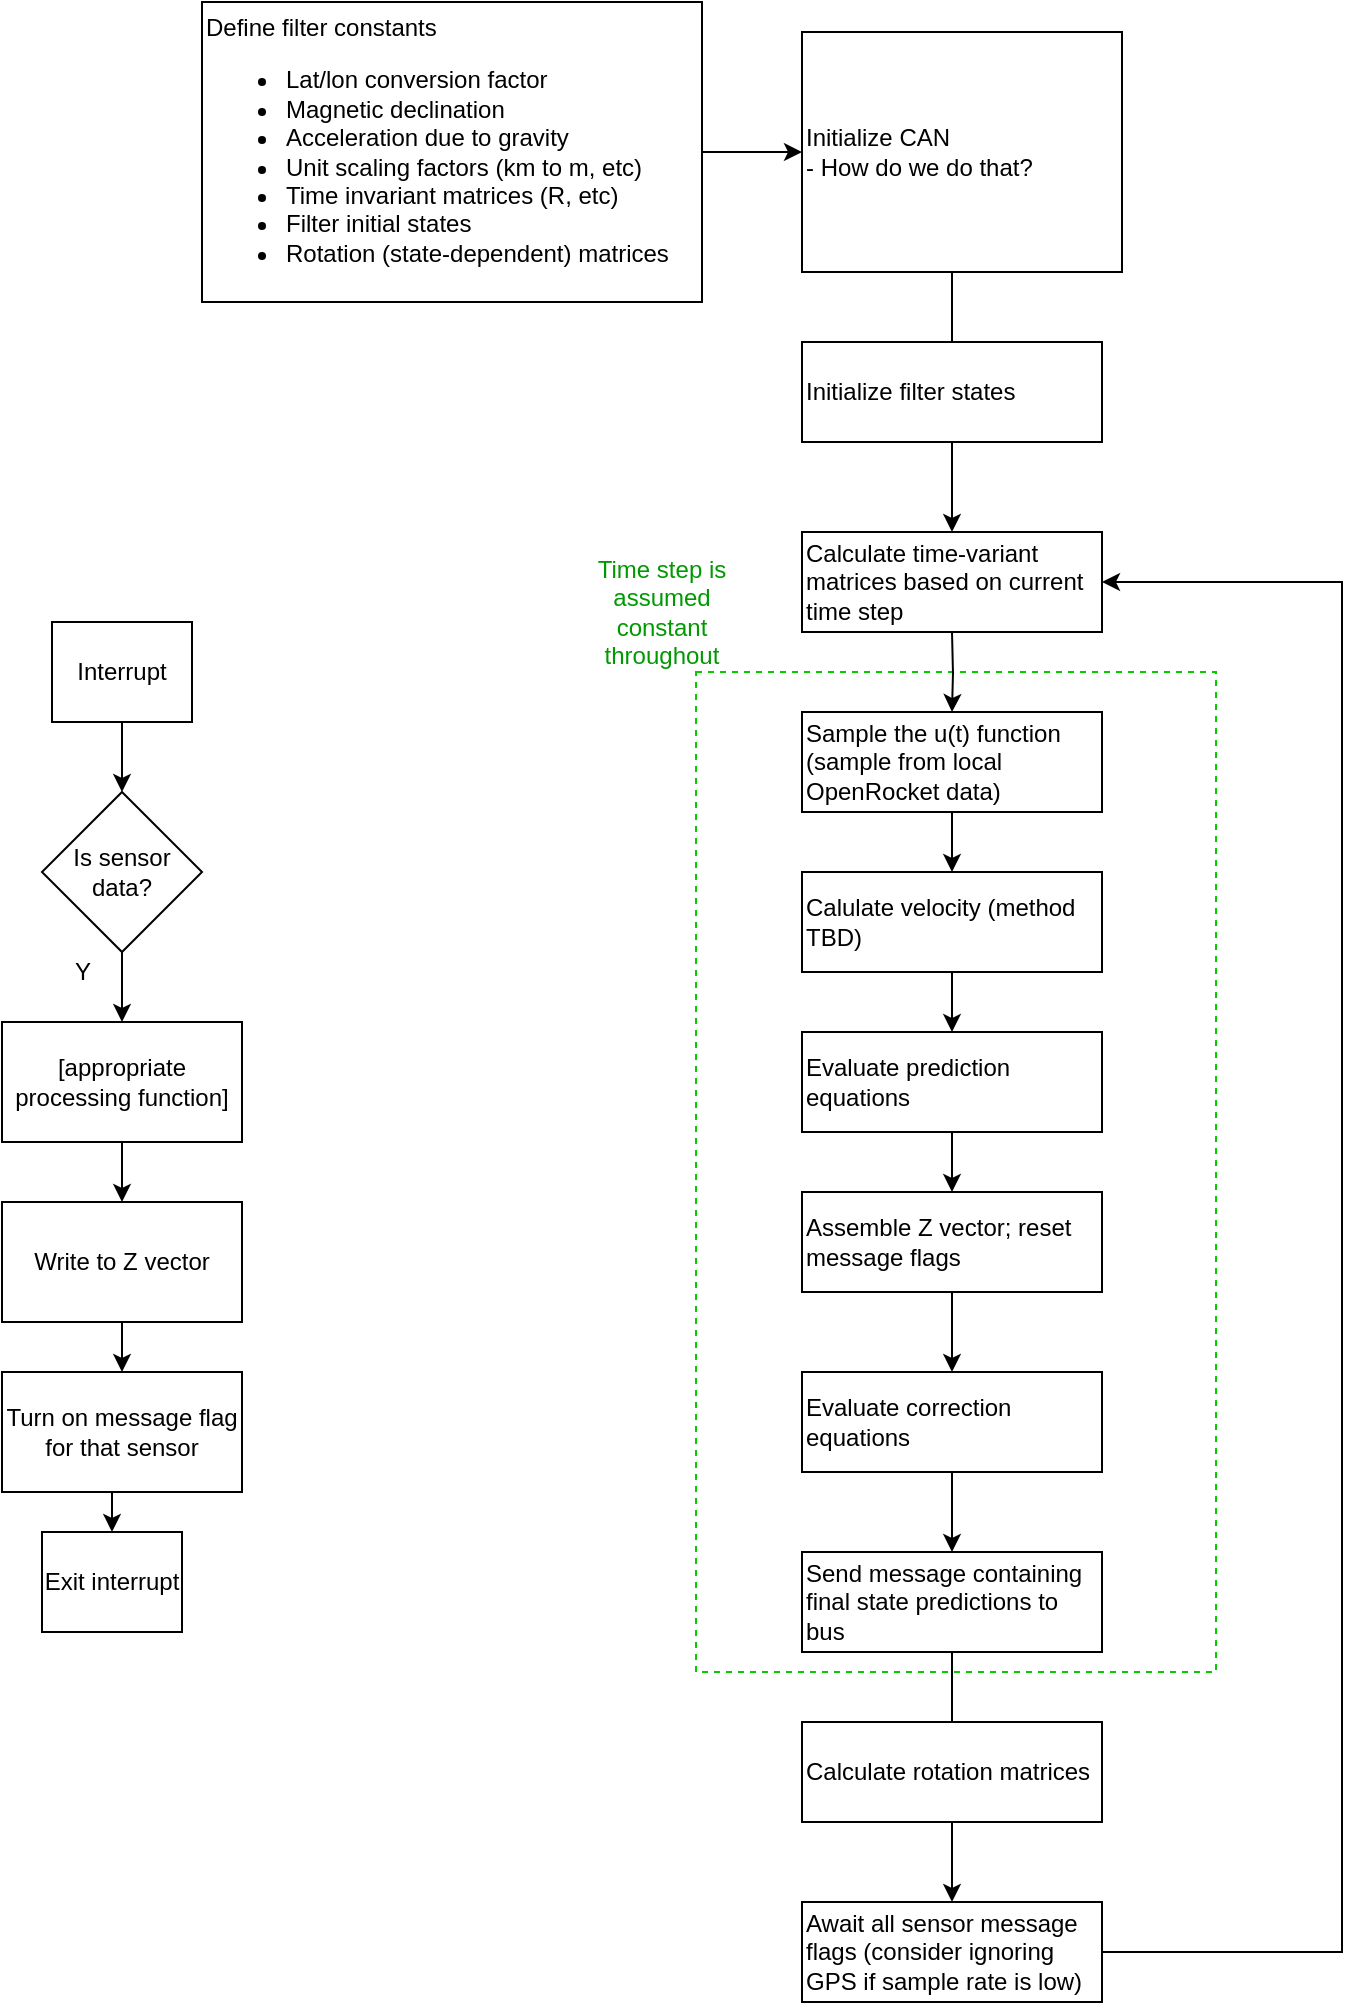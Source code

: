 <mxfile version="20.3.0" type="device" pages="3"><diagram id="LdbvyBiquEvblo3F2gxO" name="Program Execution"><mxGraphModel dx="1289" dy="753" grid="1" gridSize="10" guides="1" tooltips="1" connect="1" arrows="1" fold="1" page="1" pageScale="1" pageWidth="850" pageHeight="1100" math="0" shadow="0"><root><mxCell id="0"/><mxCell id="1" parent="0"/><mxCell id="a-iA8pYd2KNdVBEUJ3Z4-26" value="" style="rounded=0;whiteSpace=wrap;html=1;fontSize=12;fontColor=#000000;fillColor=none;dashed=1;strokeColor=#00CC00;" vertex="1" parent="1"><mxGeometry x="487" y="385" width="260" height="500" as="geometry"/></mxCell><mxCell id="Dzr-nl2nzGR5bqY2_ikL-3" style="edgeStyle=orthogonalEdgeStyle;rounded=0;orthogonalLoop=1;jettySize=auto;html=1;exitX=1;exitY=0.5;exitDx=0;exitDy=0;entryX=0;entryY=0.5;entryDx=0;entryDy=0;fontSize=12;fontColor=#000000;" edge="1" parent="1" source="Dzr-nl2nzGR5bqY2_ikL-1" target="Dzr-nl2nzGR5bqY2_ikL-2"><mxGeometry relative="1" as="geometry"/></mxCell><mxCell id="Dzr-nl2nzGR5bqY2_ikL-1" value="Define filter constants&lt;br&gt;&lt;ul&gt;&lt;li&gt;Lat/lon conversion factor&lt;/li&gt;&lt;li&gt;Magnetic declination&lt;/li&gt;&lt;li&gt;Acceleration due to gravity&lt;/li&gt;&lt;li&gt;Unit scaling factors (km to m, etc)&lt;/li&gt;&lt;li&gt;Time invariant matrices (R, etc)&lt;/li&gt;&lt;li&gt;Filter initial states&lt;/li&gt;&lt;li&gt;Rotation (state-dependent) matrices&lt;/li&gt;&lt;/ul&gt;" style="rounded=0;whiteSpace=wrap;html=1;fontSize=12;fontColor=#000000;align=left;" vertex="1" parent="1"><mxGeometry x="240" y="50" width="250" height="150" as="geometry"/></mxCell><mxCell id="a-iA8pYd2KNdVBEUJ3Z4-1" style="edgeStyle=orthogonalEdgeStyle;rounded=0;orthogonalLoop=1;jettySize=auto;html=1;exitX=0.5;exitY=1;exitDx=0;exitDy=0;entryX=0.5;entryY=0;entryDx=0;entryDy=0;fontSize=12;fontColor=#000000;startArrow=none;" edge="1" parent="1" source="a-iA8pYd2KNdVBEUJ3Z4-10"><mxGeometry relative="1" as="geometry"><mxPoint x="615" y="315" as="targetPoint"/></mxGeometry></mxCell><mxCell id="Dzr-nl2nzGR5bqY2_ikL-2" value="Initialize CAN&lt;br&gt;- How do we do that?" style="rounded=0;whiteSpace=wrap;html=1;fontSize=12;fontColor=#000000;align=left;" vertex="1" parent="1"><mxGeometry x="540" y="65" width="160" height="120" as="geometry"/></mxCell><mxCell id="a-iA8pYd2KNdVBEUJ3Z4-3" style="edgeStyle=orthogonalEdgeStyle;rounded=0;orthogonalLoop=1;jettySize=auto;html=1;exitX=0.5;exitY=1;exitDx=0;exitDy=0;entryX=0.5;entryY=0;entryDx=0;entryDy=0;fontSize=12;fontColor=#000000;" edge="1" parent="1"><mxGeometry relative="1" as="geometry"><mxPoint x="615" y="365" as="sourcePoint"/><mxPoint x="615" y="405" as="targetPoint"/></mxGeometry></mxCell><mxCell id="a-iA8pYd2KNdVBEUJ3Z4-5" style="edgeStyle=orthogonalEdgeStyle;rounded=0;orthogonalLoop=1;jettySize=auto;html=1;exitX=0.5;exitY=1;exitDx=0;exitDy=0;entryX=0.5;entryY=0;entryDx=0;entryDy=0;fontSize=12;fontColor=#000000;" edge="1" parent="1" target="a-iA8pYd2KNdVBEUJ3Z4-4"><mxGeometry relative="1" as="geometry"><mxPoint x="615" y="455" as="sourcePoint"/></mxGeometry></mxCell><mxCell id="a-iA8pYd2KNdVBEUJ3Z4-7" style="edgeStyle=orthogonalEdgeStyle;rounded=0;orthogonalLoop=1;jettySize=auto;html=1;exitX=0.5;exitY=1;exitDx=0;exitDy=0;entryX=0.5;entryY=0;entryDx=0;entryDy=0;fontSize=12;fontColor=#000000;" edge="1" parent="1" source="a-iA8pYd2KNdVBEUJ3Z4-4" target="a-iA8pYd2KNdVBEUJ3Z4-6"><mxGeometry relative="1" as="geometry"/></mxCell><mxCell id="a-iA8pYd2KNdVBEUJ3Z4-4" value="Calulate velocity (method TBD)" style="rounded=0;whiteSpace=wrap;html=1;fontSize=12;fontColor=#000000;align=left;" vertex="1" parent="1"><mxGeometry x="540" y="485" width="150" height="50" as="geometry"/></mxCell><mxCell id="a-iA8pYd2KNdVBEUJ3Z4-9" style="edgeStyle=orthogonalEdgeStyle;rounded=0;orthogonalLoop=1;jettySize=auto;html=1;exitX=0.5;exitY=1;exitDx=0;exitDy=0;entryX=0.5;entryY=0;entryDx=0;entryDy=0;fontSize=12;fontColor=#000000;" edge="1" parent="1" source="a-iA8pYd2KNdVBEUJ3Z4-6" target="a-iA8pYd2KNdVBEUJ3Z4-8"><mxGeometry relative="1" as="geometry"/></mxCell><mxCell id="a-iA8pYd2KNdVBEUJ3Z4-6" value="Evaluate prediction equations" style="rounded=0;whiteSpace=wrap;html=1;fontSize=12;fontColor=#000000;align=left;" vertex="1" parent="1"><mxGeometry x="540" y="565" width="150" height="50" as="geometry"/></mxCell><mxCell id="a-iA8pYd2KNdVBEUJ3Z4-13" style="edgeStyle=orthogonalEdgeStyle;rounded=0;orthogonalLoop=1;jettySize=auto;html=1;exitX=0.5;exitY=1;exitDx=0;exitDy=0;entryX=0.5;entryY=0;entryDx=0;entryDy=0;fontSize=12;fontColor=#000000;" edge="1" parent="1" source="a-iA8pYd2KNdVBEUJ3Z4-8" target="a-iA8pYd2KNdVBEUJ3Z4-12"><mxGeometry relative="1" as="geometry"/></mxCell><mxCell id="a-iA8pYd2KNdVBEUJ3Z4-8" value="Assemble Z vector; reset message flags" style="rounded=0;whiteSpace=wrap;html=1;fontSize=12;fontColor=#000000;align=left;" vertex="1" parent="1"><mxGeometry x="540" y="645" width="150" height="50" as="geometry"/></mxCell><mxCell id="a-iA8pYd2KNdVBEUJ3Z4-10" value="Initialize filter states" style="rounded=0;whiteSpace=wrap;html=1;fontSize=12;fontColor=#000000;align=left;" vertex="1" parent="1"><mxGeometry x="540" y="220" width="150" height="50" as="geometry"/></mxCell><mxCell id="a-iA8pYd2KNdVBEUJ3Z4-11" value="" style="edgeStyle=orthogonalEdgeStyle;rounded=0;orthogonalLoop=1;jettySize=auto;html=1;exitX=0.5;exitY=1;exitDx=0;exitDy=0;entryX=0.5;entryY=0;entryDx=0;entryDy=0;fontSize=12;fontColor=#000000;endArrow=none;" edge="1" parent="1" source="Dzr-nl2nzGR5bqY2_ikL-2" target="a-iA8pYd2KNdVBEUJ3Z4-10"><mxGeometry relative="1" as="geometry"><mxPoint x="620.0" y="185" as="sourcePoint"/><mxPoint x="620.0" y="285" as="targetPoint"/></mxGeometry></mxCell><mxCell id="a-iA8pYd2KNdVBEUJ3Z4-15" style="edgeStyle=orthogonalEdgeStyle;rounded=0;orthogonalLoop=1;jettySize=auto;html=1;exitX=0.5;exitY=1;exitDx=0;exitDy=0;entryX=0.5;entryY=0;entryDx=0;entryDy=0;fontSize=12;fontColor=#000000;" edge="1" parent="1" source="a-iA8pYd2KNdVBEUJ3Z4-12" target="a-iA8pYd2KNdVBEUJ3Z4-14"><mxGeometry relative="1" as="geometry"/></mxCell><mxCell id="a-iA8pYd2KNdVBEUJ3Z4-12" value="Evaluate correction equations" style="rounded=0;whiteSpace=wrap;html=1;fontSize=12;fontColor=#000000;align=left;" vertex="1" parent="1"><mxGeometry x="540" y="735" width="150" height="50" as="geometry"/></mxCell><mxCell id="a-iA8pYd2KNdVBEUJ3Z4-22" style="edgeStyle=orthogonalEdgeStyle;rounded=0;orthogonalLoop=1;jettySize=auto;html=1;exitX=0.5;exitY=1;exitDx=0;exitDy=0;entryX=0.5;entryY=0;entryDx=0;entryDy=0;fontSize=12;fontColor=#000000;startArrow=none;" edge="1" parent="1" source="PQOWYzPD1kjhHawC7hEH-7" target="a-iA8pYd2KNdVBEUJ3Z4-21"><mxGeometry relative="1" as="geometry"/></mxCell><mxCell id="a-iA8pYd2KNdVBEUJ3Z4-14" value="Send message containing final state predictions to bus" style="rounded=0;whiteSpace=wrap;html=1;fontSize=12;fontColor=#000000;align=left;" vertex="1" parent="1"><mxGeometry x="540" y="825" width="150" height="50" as="geometry"/></mxCell><mxCell id="a-iA8pYd2KNdVBEUJ3Z4-23" style="edgeStyle=orthogonalEdgeStyle;rounded=0;orthogonalLoop=1;jettySize=auto;html=1;exitX=1;exitY=0.5;exitDx=0;exitDy=0;entryX=1;entryY=0.5;entryDx=0;entryDy=0;fontSize=12;fontColor=#000000;" edge="1" parent="1" source="a-iA8pYd2KNdVBEUJ3Z4-21"><mxGeometry relative="1" as="geometry"><mxPoint x="690" y="340" as="targetPoint"/><Array as="points"><mxPoint x="810" y="1025"/><mxPoint x="810" y="340"/></Array></mxGeometry></mxCell><mxCell id="a-iA8pYd2KNdVBEUJ3Z4-21" value="Await all sensor message flags (consider ignoring GPS if sample rate is low)" style="rounded=0;whiteSpace=wrap;html=1;fontSize=12;fontColor=#000000;align=left;" vertex="1" parent="1"><mxGeometry x="540" y="1000" width="150" height="50" as="geometry"/></mxCell><mxCell id="a-iA8pYd2KNdVBEUJ3Z4-24" value="Sample the u(t) function (sample from local OpenRocket data)" style="rounded=0;whiteSpace=wrap;html=1;fontSize=12;fontColor=#000000;align=left;" vertex="1" parent="1"><mxGeometry x="540" y="405" width="150" height="50" as="geometry"/></mxCell><mxCell id="a-iA8pYd2KNdVBEUJ3Z4-25" value="Calculate time-variant matrices based on current time step" style="rounded=0;whiteSpace=wrap;html=1;fontSize=12;fontColor=#000000;align=left;" vertex="1" parent="1"><mxGeometry x="540" y="315" width="150" height="50" as="geometry"/></mxCell><mxCell id="a-iA8pYd2KNdVBEUJ3Z4-27" value="Time step is assumed constant throughout" style="text;html=1;strokeColor=none;fillColor=none;align=center;verticalAlign=middle;whiteSpace=wrap;rounded=0;dashed=1;fontSize=12;fontColor=#009900;" vertex="1" parent="1"><mxGeometry x="430" y="320" width="80" height="70" as="geometry"/></mxCell><mxCell id="PQOWYzPD1kjhHawC7hEH-4" style="edgeStyle=orthogonalEdgeStyle;rounded=0;orthogonalLoop=1;jettySize=auto;html=1;exitX=0.5;exitY=1;exitDx=0;exitDy=0;entryX=0.5;entryY=0;entryDx=0;entryDy=0;fontSize=12;fontColor=#000000;" edge="1" parent="1" source="PQOWYzPD1kjhHawC7hEH-1" target="PQOWYzPD1kjhHawC7hEH-3"><mxGeometry relative="1" as="geometry"/></mxCell><mxCell id="PQOWYzPD1kjhHawC7hEH-1" value="Interrupt" style="rounded=0;whiteSpace=wrap;html=1;fontSize=12;fontColor=#000000;align=center;" vertex="1" parent="1"><mxGeometry x="165" y="360" width="70" height="50" as="geometry"/></mxCell><mxCell id="PQOWYzPD1kjhHawC7hEH-6" style="edgeStyle=orthogonalEdgeStyle;rounded=0;orthogonalLoop=1;jettySize=auto;html=1;exitX=0.5;exitY=1;exitDx=0;exitDy=0;entryX=0.5;entryY=0;entryDx=0;entryDy=0;fontSize=12;fontColor=#000000;" edge="1" parent="1" source="PQOWYzPD1kjhHawC7hEH-3" target="PQOWYzPD1kjhHawC7hEH-5"><mxGeometry relative="1" as="geometry"><Array as="points"><mxPoint x="200" y="540"/><mxPoint x="200" y="540"/></Array></mxGeometry></mxCell><mxCell id="PQOWYzPD1kjhHawC7hEH-15" value="Y" style="edgeLabel;html=1;align=center;verticalAlign=middle;resizable=0;points=[];fontSize=12;fontColor=#000000;" vertex="1" connectable="0" parent="PQOWYzPD1kjhHawC7hEH-6"><mxGeometry x="-0.612" relative="1" as="geometry"><mxPoint x="-20" y="3" as="offset"/></mxGeometry></mxCell><mxCell id="PQOWYzPD1kjhHawC7hEH-3" value="&lt;font color=&quot;#000000&quot;&gt;Is sensor data?&lt;/font&gt;" style="rhombus;whiteSpace=wrap;html=1;strokeColor=#000000;fontSize=12;fontColor=#009900;fillColor=none;" vertex="1" parent="1"><mxGeometry x="160" y="445" width="80" height="80" as="geometry"/></mxCell><mxCell id="PQOWYzPD1kjhHawC7hEH-11" style="edgeStyle=orthogonalEdgeStyle;rounded=0;orthogonalLoop=1;jettySize=auto;html=1;exitX=0.5;exitY=1;exitDx=0;exitDy=0;entryX=0.5;entryY=0;entryDx=0;entryDy=0;fontSize=12;fontColor=#000000;" edge="1" parent="1" source="PQOWYzPD1kjhHawC7hEH-5" target="PQOWYzPD1kjhHawC7hEH-10"><mxGeometry relative="1" as="geometry"/></mxCell><mxCell id="PQOWYzPD1kjhHawC7hEH-5" value="[appropriate processing function]" style="rounded=0;whiteSpace=wrap;html=1;strokeColor=#000000;fontSize=12;fontColor=#000000;fillColor=none;" vertex="1" parent="1"><mxGeometry x="140" y="560" width="120" height="60" as="geometry"/></mxCell><mxCell id="PQOWYzPD1kjhHawC7hEH-7" value="Calculate rotation matrices" style="rounded=0;whiteSpace=wrap;html=1;fontSize=12;fontColor=#000000;align=left;" vertex="1" parent="1"><mxGeometry x="540" y="910" width="150" height="50" as="geometry"/></mxCell><mxCell id="PQOWYzPD1kjhHawC7hEH-8" value="" style="edgeStyle=orthogonalEdgeStyle;rounded=0;orthogonalLoop=1;jettySize=auto;html=1;exitX=0.5;exitY=1;exitDx=0;exitDy=0;entryX=0.5;entryY=0;entryDx=0;entryDy=0;fontSize=12;fontColor=#000000;endArrow=none;" edge="1" parent="1" source="a-iA8pYd2KNdVBEUJ3Z4-14" target="PQOWYzPD1kjhHawC7hEH-7"><mxGeometry relative="1" as="geometry"><mxPoint x="615" y="875" as="sourcePoint"/><mxPoint x="615" y="1000" as="targetPoint"/></mxGeometry></mxCell><mxCell id="PQOWYzPD1kjhHawC7hEH-9" value="Exit interrupt" style="rounded=0;whiteSpace=wrap;html=1;fontSize=12;fontColor=#000000;align=center;" vertex="1" parent="1"><mxGeometry x="160" y="815" width="70" height="50" as="geometry"/></mxCell><mxCell id="PQOWYzPD1kjhHawC7hEH-14" style="edgeStyle=orthogonalEdgeStyle;rounded=0;orthogonalLoop=1;jettySize=auto;html=1;exitX=0.5;exitY=1;exitDx=0;exitDy=0;entryX=0.5;entryY=0;entryDx=0;entryDy=0;fontSize=12;fontColor=#000000;" edge="1" parent="1" source="PQOWYzPD1kjhHawC7hEH-10" target="PQOWYzPD1kjhHawC7hEH-12"><mxGeometry relative="1" as="geometry"/></mxCell><mxCell id="PQOWYzPD1kjhHawC7hEH-10" value="Write to Z vector" style="rounded=0;whiteSpace=wrap;html=1;strokeColor=#000000;fontSize=12;fontColor=#000000;fillColor=none;" vertex="1" parent="1"><mxGeometry x="140" y="650" width="120" height="60" as="geometry"/></mxCell><mxCell id="PQOWYzPD1kjhHawC7hEH-13" style="edgeStyle=orthogonalEdgeStyle;rounded=0;orthogonalLoop=1;jettySize=auto;html=1;exitX=0.5;exitY=1;exitDx=0;exitDy=0;entryX=0.5;entryY=0;entryDx=0;entryDy=0;fontSize=12;fontColor=#000000;" edge="1" parent="1" source="PQOWYzPD1kjhHawC7hEH-12" target="PQOWYzPD1kjhHawC7hEH-9"><mxGeometry relative="1" as="geometry"/></mxCell><mxCell id="PQOWYzPD1kjhHawC7hEH-12" value="Turn on message flag for that sensor" style="rounded=0;whiteSpace=wrap;html=1;strokeColor=#000000;fontSize=12;fontColor=#000000;fillColor=none;" vertex="1" parent="1"><mxGeometry x="140" y="735" width="120" height="60" as="geometry"/></mxCell></root></mxGraphModel></diagram><diagram id="-Z42TNwSE3JfFNALGFi9" name="Kalman Filter"><mxGraphModel dx="953" dy="557" grid="1" gridSize="10" guides="1" tooltips="1" connect="1" arrows="1" fold="1" page="1" pageScale="1" pageWidth="850" pageHeight="1100" math="0" shadow="0"><root><mxCell id="0"/><mxCell id="1" parent="0"/><mxCell id="2LEac8lx5rnbnv-p7MsK-5" style="edgeStyle=orthogonalEdgeStyle;rounded=0;orthogonalLoop=1;jettySize=auto;html=1;exitX=1;exitY=0.25;exitDx=0;exitDy=0;entryX=0;entryY=0.5;entryDx=0;entryDy=0;fontSize=12;fontColor=#000000;" edge="1" parent="1" source="2LEac8lx5rnbnv-p7MsK-3" target="2LEac8lx5rnbnv-p7MsK-4"><mxGeometry relative="1" as="geometry"><Array as="points"><mxPoint x="330" y="256"/><mxPoint x="420" y="256"/></Array></mxGeometry></mxCell><mxCell id="2LEac8lx5rnbnv-p7MsK-6" style="edgeStyle=orthogonalEdgeStyle;rounded=0;orthogonalLoop=1;jettySize=auto;html=1;exitX=1.002;exitY=0.591;exitDx=0;exitDy=0;entryX=0;entryY=0.75;entryDx=0;entryDy=0;fontSize=12;fontColor=#000000;exitPerimeter=0;" edge="1" parent="1" source="2LEac8lx5rnbnv-p7MsK-3" target="2LEac8lx5rnbnv-p7MsK-4"><mxGeometry relative="1" as="geometry"><Array as="points"/></mxGeometry></mxCell><mxCell id="2LEac8lx5rnbnv-p7MsK-18" style="edgeStyle=orthogonalEdgeStyle;rounded=0;orthogonalLoop=1;jettySize=auto;html=1;exitX=0.25;exitY=0;exitDx=0;exitDy=0;fontSize=12;fontColor=#000000;entryX=0.25;entryY=0;entryDx=0;entryDy=0;" edge="1" parent="1" target="2LEac8lx5rnbnv-p7MsK-3"><mxGeometry relative="1" as="geometry"><mxPoint x="110" y="140" as="sourcePoint"/><Array as="points"><mxPoint x="240" y="140"/></Array></mxGeometry></mxCell><mxCell id="2LEac8lx5rnbnv-p7MsK-23" value="G(t)" style="edgeLabel;html=1;align=center;verticalAlign=middle;resizable=0;points=[];fontSize=12;fontColor=#000000;" vertex="1" connectable="0" parent="2LEac8lx5rnbnv-p7MsK-18"><mxGeometry x="-0.953" y="1" relative="1" as="geometry"><mxPoint as="offset"/></mxGeometry></mxCell><mxCell id="2LEac8lx5rnbnv-p7MsK-3" value="Prediction" style="rounded=0;whiteSpace=wrap;html=1;fontSize=12;fontColor=#000000;" vertex="1" parent="1"><mxGeometry x="210" y="220" width="120" height="100" as="geometry"/></mxCell><mxCell id="2LEac8lx5rnbnv-p7MsK-7" style="edgeStyle=orthogonalEdgeStyle;rounded=0;orthogonalLoop=1;jettySize=auto;html=1;exitX=1;exitY=0.75;exitDx=0;exitDy=0;entryX=0;entryY=0.75;entryDx=0;entryDy=0;fontSize=12;fontColor=#000000;" edge="1" parent="1" source="2LEac8lx5rnbnv-p7MsK-4" target="2LEac8lx5rnbnv-p7MsK-3"><mxGeometry relative="1" as="geometry"><Array as="points"><mxPoint x="680" y="279"/><mxPoint x="680" y="440"/><mxPoint x="160" y="440"/><mxPoint x="160" y="295"/></Array></mxGeometry></mxCell><mxCell id="2LEac8lx5rnbnv-p7MsK-8" style="edgeStyle=orthogonalEdgeStyle;rounded=0;orthogonalLoop=1;jettySize=auto;html=1;exitX=1;exitY=0.5;exitDx=0;exitDy=0;fontSize=12;fontColor=#000000;entryX=0;entryY=0.5;entryDx=0;entryDy=0;" edge="1" parent="1" source="2LEac8lx5rnbnv-p7MsK-4" target="2LEac8lx5rnbnv-p7MsK-3"><mxGeometry relative="1" as="geometry"><mxPoint x="670" y="550" as="targetPoint"/><Array as="points"><mxPoint x="700" y="255"/><mxPoint x="700" y="460"/><mxPoint x="140" y="460"/><mxPoint x="140" y="270"/></Array></mxGeometry></mxCell><mxCell id="2LEac8lx5rnbnv-p7MsK-13" value="X&lt;sub&gt;A&lt;/sub&gt;" style="edgeLabel;html=1;align=center;verticalAlign=middle;resizable=0;points=[];fontSize=12;fontColor=#000000;" vertex="1" connectable="0" parent="2LEac8lx5rnbnv-p7MsK-8"><mxGeometry x="-0.92" y="1" relative="1" as="geometry"><mxPoint x="-24" y="1" as="offset"/></mxGeometry></mxCell><mxCell id="2LEac8lx5rnbnv-p7MsK-10" style="edgeStyle=orthogonalEdgeStyle;rounded=0;orthogonalLoop=1;jettySize=auto;html=1;exitX=0;exitY=0.25;exitDx=0;exitDy=0;fontSize=12;fontColor=#000000;entryX=0;entryY=0.25;entryDx=0;entryDy=0;" edge="1" parent="1" target="2LEac8lx5rnbnv-p7MsK-4"><mxGeometry relative="1" as="geometry"><mxPoint x="440" y="231.667" as="sourcePoint"/></mxGeometry></mxCell><mxCell id="2LEac8lx5rnbnv-p7MsK-11" value="&lt;a href=&quot;data:page/id,yaezt6c5ZrOSuonWxk__&quot;&gt;Z(t)&lt;/a&gt;" style="edgeLabel;html=1;align=center;verticalAlign=middle;resizable=0;points=[];fontSize=12;fontColor=#000000;" vertex="1" connectable="0" parent="2LEac8lx5rnbnv-p7MsK-10"><mxGeometry x="-0.603" y="-1" relative="1" as="geometry"><mxPoint x="-14" y="-3" as="offset"/></mxGeometry></mxCell><mxCell id="2LEac8lx5rnbnv-p7MsK-4" value="Correction" style="rounded=0;whiteSpace=wrap;html=1;fontSize=12;fontColor=#000000;" vertex="1" parent="1"><mxGeometry x="510" y="208" width="120" height="95" as="geometry"/></mxCell><mxCell id="2LEac8lx5rnbnv-p7MsK-14" value="P&lt;sub&gt;A&lt;/sub&gt;" style="edgeLabel;html=1;align=center;verticalAlign=middle;resizable=0;points=[];fontSize=12;fontColor=#000000;" vertex="1" connectable="0" parent="1"><mxGeometry x="659.81" y="280.005" as="geometry"><mxPoint x="-1" y="3" as="offset"/></mxGeometry></mxCell><mxCell id="2LEac8lx5rnbnv-p7MsK-16" value="X&lt;sub&gt;B&lt;/sub&gt;" style="edgeLabel;html=1;align=center;verticalAlign=middle;resizable=0;points=[];fontSize=12;fontColor=#000000;" vertex="1" connectable="0" parent="1"><mxGeometry x="341.0" y="257.505" as="geometry"><mxPoint x="4" y="-3" as="offset"/></mxGeometry></mxCell><mxCell id="2LEac8lx5rnbnv-p7MsK-17" value="P&lt;sub&gt;B&lt;/sub&gt;" style="edgeLabel;html=1;align=center;verticalAlign=middle;resizable=0;points=[];fontSize=12;fontColor=#000000;" vertex="1" connectable="0" parent="1"><mxGeometry x="350.0" y="280.005" as="geometry"><mxPoint x="4" y="-3" as="offset"/></mxGeometry></mxCell><mxCell id="2LEac8lx5rnbnv-p7MsK-19" style="edgeStyle=orthogonalEdgeStyle;rounded=0;orthogonalLoop=1;jettySize=auto;html=1;fontSize=12;fontColor=#000000;entryX=0.5;entryY=0;entryDx=0;entryDy=0;" edge="1" parent="1" target="2LEac8lx5rnbnv-p7MsK-3"><mxGeometry relative="1" as="geometry"><mxPoint x="260.0" y="200" as="targetPoint"/><mxPoint x="110" y="120" as="sourcePoint"/><Array as="points"><mxPoint x="270" y="120"/></Array></mxGeometry></mxCell><mxCell id="2LEac8lx5rnbnv-p7MsK-22" value="F(t)" style="edgeLabel;html=1;align=center;verticalAlign=middle;resizable=0;points=[];fontSize=12;fontColor=#000000;" vertex="1" connectable="0" parent="2LEac8lx5rnbnv-p7MsK-19"><mxGeometry x="-0.966" relative="1" as="geometry"><mxPoint as="offset"/></mxGeometry></mxCell><mxCell id="2LEac8lx5rnbnv-p7MsK-20" style="edgeStyle=orthogonalEdgeStyle;rounded=0;orthogonalLoop=1;jettySize=auto;html=1;fontSize=12;fontColor=#000000;entryX=0.75;entryY=0;entryDx=0;entryDy=0;" edge="1" parent="1" target="2LEac8lx5rnbnv-p7MsK-3"><mxGeometry relative="1" as="geometry"><mxPoint x="270" y="200" as="targetPoint"/><mxPoint x="110" y="100" as="sourcePoint"/><Array as="points"><mxPoint x="300" y="100"/></Array></mxGeometry></mxCell><mxCell id="2LEac8lx5rnbnv-p7MsK-21" value="Q(t)" style="edgeLabel;html=1;align=center;verticalAlign=middle;resizable=0;points=[];fontSize=12;fontColor=#000000;" vertex="1" connectable="0" parent="2LEac8lx5rnbnv-p7MsK-20"><mxGeometry x="-0.965" relative="1" as="geometry"><mxPoint as="offset"/></mxGeometry></mxCell><mxCell id="2LEac8lx5rnbnv-p7MsK-24" style="edgeStyle=orthogonalEdgeStyle;rounded=0;orthogonalLoop=1;jettySize=auto;html=1;exitX=0.25;exitY=0;exitDx=0;exitDy=0;fontSize=12;fontColor=#000000;entryX=0.25;entryY=0;entryDx=0;entryDy=0;" edge="1" parent="1"><mxGeometry relative="1" as="geometry"><mxPoint x="550" y="208" as="targetPoint"/><mxPoint x="420" y="128" as="sourcePoint"/><Array as="points"><mxPoint x="550" y="128"/></Array></mxGeometry></mxCell><mxCell id="2LEac8lx5rnbnv-p7MsK-25" value="R(t)" style="edgeLabel;html=1;align=center;verticalAlign=middle;resizable=0;points=[];fontSize=12;fontColor=#000000;" vertex="1" connectable="0" parent="2LEac8lx5rnbnv-p7MsK-24"><mxGeometry x="-0.953" y="1" relative="1" as="geometry"><mxPoint as="offset"/></mxGeometry></mxCell><mxCell id="2LEac8lx5rnbnv-p7MsK-26" style="edgeStyle=orthogonalEdgeStyle;rounded=0;orthogonalLoop=1;jettySize=auto;html=1;fontSize=12;fontColor=#000000;entryX=0.25;entryY=0;entryDx=0;entryDy=0;" edge="1" parent="1"><mxGeometry relative="1" as="geometry"><mxPoint x="590" y="208" as="targetPoint"/><mxPoint x="420" y="100" as="sourcePoint"/><Array as="points"><mxPoint x="460" y="100"/><mxPoint x="590" y="100"/></Array></mxGeometry></mxCell><mxCell id="2LEac8lx5rnbnv-p7MsK-27" value="H(t)" style="edgeLabel;html=1;align=center;verticalAlign=middle;resizable=0;points=[];fontSize=12;fontColor=#000000;" vertex="1" connectable="0" parent="2LEac8lx5rnbnv-p7MsK-26"><mxGeometry x="-0.953" y="1" relative="1" as="geometry"><mxPoint as="offset"/></mxGeometry></mxCell><mxCell id="nKolXUtlzdXq_ZLvRLkQ-1" style="edgeStyle=orthogonalEdgeStyle;rounded=0;orthogonalLoop=1;jettySize=auto;html=1;fontSize=12;fontColor=#000000;" edge="1" parent="1"><mxGeometry relative="1" as="geometry"><mxPoint x="210" y="240" as="targetPoint"/><mxPoint x="140" y="240" as="sourcePoint"/><Array as="points"><mxPoint x="160" y="240"/></Array></mxGeometry></mxCell><mxCell id="nKolXUtlzdXq_ZLvRLkQ-2" value="u(t)" style="edgeLabel;html=1;align=center;verticalAlign=middle;resizable=0;points=[];fontSize=12;fontColor=#000000;" vertex="1" connectable="0" parent="nKolXUtlzdXq_ZLvRLkQ-1"><mxGeometry x="-0.953" y="1" relative="1" as="geometry"><mxPoint as="offset"/></mxGeometry></mxCell></root></mxGraphModel></diagram><diagram id="yaezt6c5ZrOSuonWxk__" name="Z"><mxGraphModel dx="1686" dy="985" grid="1" gridSize="10" guides="1" tooltips="1" connect="1" arrows="1" fold="1" page="1" pageScale="1" pageWidth="850" pageHeight="1100" math="0" shadow="0"><root><mxCell id="0"/><mxCell id="1" parent="0"/><mxCell id="iS1CDiDg2QMCsRwhXDEQ-8" style="edgeStyle=orthogonalEdgeStyle;rounded=0;orthogonalLoop=1;jettySize=auto;html=1;entryX=0;entryY=0.5;entryDx=0;entryDy=0;" edge="1" parent="1" source="iS1CDiDg2QMCsRwhXDEQ-1" target="iS1CDiDg2QMCsRwhXDEQ-7"><mxGeometry relative="1" as="geometry"><Array as="points"><mxPoint x="350" y="159"/><mxPoint x="350" y="159"/></Array></mxGeometry></mxCell><mxCell id="iS1CDiDg2QMCsRwhXDEQ-18" style="edgeStyle=orthogonalEdgeStyle;rounded=0;orthogonalLoop=1;jettySize=auto;html=1;exitX=1;exitY=0.75;exitDx=0;exitDy=0;entryX=0;entryY=0.5;entryDx=0;entryDy=0;" edge="1" parent="1" source="iS1CDiDg2QMCsRwhXDEQ-1" target="iS1CDiDg2QMCsRwhXDEQ-17"><mxGeometry relative="1" as="geometry"><Array as="points"><mxPoint x="420" y="193"/><mxPoint x="420" y="229"/></Array></mxGeometry></mxCell><mxCell id="iS1CDiDg2QMCsRwhXDEQ-21" style="edgeStyle=orthogonalEdgeStyle;rounded=0;orthogonalLoop=1;jettySize=auto;html=1;exitX=1;exitY=0.5;exitDx=0;exitDy=0;entryX=0;entryY=0.25;entryDx=0;entryDy=0;" edge="1" parent="1" source="iS1CDiDg2QMCsRwhXDEQ-1" target="iS1CDiDg2QMCsRwhXDEQ-17"><mxGeometry relative="1" as="geometry"><Array as="points"><mxPoint x="470" y="159"/><mxPoint x="470" y="214"/></Array></mxGeometry></mxCell><mxCell id="iS1CDiDg2QMCsRwhXDEQ-53" style="edgeStyle=orthogonalEdgeStyle;rounded=0;orthogonalLoop=1;jettySize=auto;html=1;exitX=1;exitY=0.75;exitDx=0;exitDy=0;entryX=0;entryY=0.75;entryDx=0;entryDy=0;fontSize=10;fontColor=#000000;" edge="1" parent="1" target="iS1CDiDg2QMCsRwhXDEQ-49"><mxGeometry relative="1" as="geometry"><mxPoint x="300" y="191.65" as="sourcePoint"/><Array as="points"><mxPoint x="420" y="192.12"/><mxPoint x="420" y="383.12"/></Array></mxGeometry></mxCell><mxCell id="iS1CDiDg2QMCsRwhXDEQ-55" value="Longitude" style="edgeLabel;html=1;align=center;verticalAlign=middle;resizable=0;points=[];fontSize=12;fontColor=#000000;" vertex="1" connectable="0" parent="iS1CDiDg2QMCsRwhXDEQ-53"><mxGeometry x="-0.866" relative="1" as="geometry"><mxPoint x="12" as="offset"/></mxGeometry></mxCell><mxCell id="iS1CDiDg2QMCsRwhXDEQ-1" value="GPS" style="rounded=0;whiteSpace=wrap;html=1;fillColor=#fff2cc;strokeColor=#d6b656;" vertex="1" parent="1"><mxGeometry x="210" y="143.12" width="90" height="65.88" as="geometry"/></mxCell><mxCell id="iS1CDiDg2QMCsRwhXDEQ-25" style="edgeStyle=orthogonalEdgeStyle;rounded=0;orthogonalLoop=1;jettySize=auto;html=1;exitX=1;exitY=0.5;exitDx=0;exitDy=0;entryX=0;entryY=0.5;entryDx=0;entryDy=0;fontSize=12;fontColor=#000000;" edge="1" parent="1" source="iS1CDiDg2QMCsRwhXDEQ-2" target="iS1CDiDg2QMCsRwhXDEQ-22"><mxGeometry relative="1" as="geometry"/></mxCell><mxCell id="iS1CDiDg2QMCsRwhXDEQ-26" value="Accel in body X/Y/Z" style="edgeLabel;html=1;align=center;verticalAlign=middle;resizable=0;points=[];fontSize=12;fontColor=#000000;" vertex="1" connectable="0" parent="iS1CDiDg2QMCsRwhXDEQ-25"><mxGeometry x="-0.112" relative="1" as="geometry"><mxPoint as="offset"/></mxGeometry></mxCell><mxCell id="iS1CDiDg2QMCsRwhXDEQ-2" value="Accelerometer" style="rounded=0;whiteSpace=wrap;html=1;fillColor=#fff2cc;strokeColor=#d6b656;" vertex="1" parent="1"><mxGeometry x="210" y="608.999" width="90" height="31.765" as="geometry"/></mxCell><mxCell id="iS1CDiDg2QMCsRwhXDEQ-3" value="Magnetometer" style="rounded=0;whiteSpace=wrap;html=1;fillColor=#fff2cc;strokeColor=#d6b656;" vertex="1" parent="1"><mxGeometry x="210" y="435.618" width="90" height="31.765" as="geometry"/></mxCell><mxCell id="iS1CDiDg2QMCsRwhXDEQ-61" style="edgeStyle=orthogonalEdgeStyle;rounded=0;orthogonalLoop=1;jettySize=auto;html=1;exitX=1;exitY=0.5;exitDx=0;exitDy=0;entryX=0;entryY=0.5;entryDx=0;entryDy=0;fontSize=12;fontColor=#000000;" edge="1" parent="1" source="iS1CDiDg2QMCsRwhXDEQ-4" target="iS1CDiDg2QMCsRwhXDEQ-60"><mxGeometry relative="1" as="geometry"/></mxCell><mxCell id="iS1CDiDg2QMCsRwhXDEQ-62" value="Angular Velocity &lt;br&gt;in Body X/Y/Z" style="edgeLabel;html=1;align=center;verticalAlign=middle;resizable=0;points=[];fontSize=12;fontColor=#000000;" vertex="1" connectable="0" parent="iS1CDiDg2QMCsRwhXDEQ-61"><mxGeometry x="-0.201" y="-4" relative="1" as="geometry"><mxPoint as="offset"/></mxGeometry></mxCell><mxCell id="iS1CDiDg2QMCsRwhXDEQ-4" value="Gyroscope" style="rounded=0;whiteSpace=wrap;html=1;fillColor=#fff2cc;strokeColor=#d6b656;" vertex="1" parent="1"><mxGeometry x="210" y="783.115" width="90" height="31.765" as="geometry"/></mxCell><mxCell id="iS1CDiDg2QMCsRwhXDEQ-63" style="edgeStyle=orthogonalEdgeStyle;rounded=0;orthogonalLoop=1;jettySize=auto;html=1;exitX=1;exitY=0.5;exitDx=0;exitDy=0;fontSize=12;fontColor=#000000;entryX=-0.002;entryY=0.937;entryDx=0;entryDy=0;entryPerimeter=0;" edge="1" parent="1" source="iS1CDiDg2QMCsRwhXDEQ-5" target="iS1CDiDg2QMCsRwhXDEQ-78"><mxGeometry relative="1" as="geometry"><mxPoint x="1250" y="955" as="targetPoint"/><Array as="points"><mxPoint x="300" y="949"/><mxPoint x="1090" y="949"/><mxPoint x="1090" y="564"/></Array></mxGeometry></mxCell><mxCell id="iS1CDiDg2QMCsRwhXDEQ-70" value="Altitude (m)" style="edgeLabel;html=1;align=center;verticalAlign=middle;resizable=0;points=[];fontSize=12;fontColor=#000000;" vertex="1" connectable="0" parent="iS1CDiDg2QMCsRwhXDEQ-63"><mxGeometry x="-0.886" y="-2" relative="1" as="geometry"><mxPoint x="1056" y="-387" as="offset"/></mxGeometry></mxCell><mxCell id="iS1CDiDg2QMCsRwhXDEQ-5" value="Altimeter" style="rounded=0;whiteSpace=wrap;html=1;fillColor=#fff2cc;strokeColor=#d6b656;" vertex="1" parent="1"><mxGeometry x="210" y="938.996" width="90" height="31.765" as="geometry"/></mxCell><mxCell id="iS1CDiDg2QMCsRwhXDEQ-10" style="edgeStyle=orthogonalEdgeStyle;rounded=0;orthogonalLoop=1;jettySize=auto;html=1;exitX=1;exitY=0.5;exitDx=0;exitDy=0;entryX=0;entryY=0.13;entryDx=0;entryDy=0;entryPerimeter=0;startArrow=none;" edge="1" parent="1" source="iS1CDiDg2QMCsRwhXDEQ-84" target="iS1CDiDg2QMCsRwhXDEQ-78"><mxGeometry relative="1" as="geometry"><mxPoint x="1130" y="159" as="targetPoint"/><Array as="points"><mxPoint x="1080" y="159"/><mxPoint x="1080" y="379"/></Array></mxGeometry></mxCell><mxCell id="iS1CDiDg2QMCsRwhXDEQ-7" value="110.574 km/deg" style="whiteSpace=wrap;html=1;fillColor=#dae8fc;strokeColor=#6c8ebf;" vertex="1" parent="1"><mxGeometry x="510" y="129" width="150" height="60" as="geometry"/></mxCell><mxCell id="iS1CDiDg2QMCsRwhXDEQ-15" style="edgeStyle=orthogonalEdgeStyle;rounded=0;orthogonalLoop=1;jettySize=auto;html=1;exitX=1;exitY=0.5;exitDx=0;exitDy=0;entryX=0;entryY=0.25;entryDx=0;entryDy=0;startArrow=none;" edge="1" parent="1" source="iS1CDiDg2QMCsRwhXDEQ-87" target="iS1CDiDg2QMCsRwhXDEQ-78"><mxGeometry relative="1" as="geometry"><mxPoint x="1130" y="229" as="targetPoint"/><Array as="points"><mxPoint x="1040" y="229"/><mxPoint x="1040" y="407"/></Array></mxGeometry></mxCell><mxCell id="iS1CDiDg2QMCsRwhXDEQ-17" value="111.320km/deg *cos(latitude)" style="whiteSpace=wrap;html=1;fillColor=#dae8fc;strokeColor=#6c8ebf;" vertex="1" parent="1"><mxGeometry x="509.33" y="199" width="150.67" height="60" as="geometry"/></mxCell><mxCell id="iS1CDiDg2QMCsRwhXDEQ-19" style="edgeStyle=orthogonalEdgeStyle;rounded=0;orthogonalLoop=1;jettySize=auto;html=1;entryX=0;entryY=0.5;entryDx=0;entryDy=0;" edge="1" parent="1" source="iS1CDiDg2QMCsRwhXDEQ-1" target="iS1CDiDg2QMCsRwhXDEQ-7"><mxGeometry relative="1" as="geometry"><mxPoint x="300" y="159" as="sourcePoint"/><mxPoint x="510" y="159" as="targetPoint"/><Array as="points"><mxPoint x="460" y="159"/><mxPoint x="460" y="159"/></Array></mxGeometry></mxCell><mxCell id="iS1CDiDg2QMCsRwhXDEQ-29" style="edgeStyle=orthogonalEdgeStyle;rounded=0;orthogonalLoop=1;jettySize=auto;html=1;exitX=1;exitY=0.5;exitDx=0;exitDy=0;fontSize=12;fontColor=#000000;" edge="1" parent="1" source="iS1CDiDg2QMCsRwhXDEQ-22" target="iS1CDiDg2QMCsRwhXDEQ-28"><mxGeometry relative="1" as="geometry"/></mxCell><mxCell id="iS1CDiDg2QMCsRwhXDEQ-30" value="Accel in earth X/Y/Z" style="edgeLabel;html=1;align=center;verticalAlign=middle;resizable=0;points=[];fontSize=12;fontColor=#000000;" vertex="1" connectable="0" parent="iS1CDiDg2QMCsRwhXDEQ-29"><mxGeometry x="-0.203" y="-1" relative="1" as="geometry"><mxPoint x="10" y="-1" as="offset"/></mxGeometry></mxCell><mxCell id="iS1CDiDg2QMCsRwhXDEQ-22" value="Rotation matrix from Body to Earth frame" style="whiteSpace=wrap;html=1;fillColor=#f8cecc;strokeColor=#b85450;" vertex="1" parent="1"><mxGeometry x="470" y="594.88" width="110.67" height="60" as="geometry"/></mxCell><mxCell id="iS1CDiDg2QMCsRwhXDEQ-23" value="*See WGS 84 for a more complex scaling option" style="text;html=1;strokeColor=none;fillColor=none;align=center;verticalAlign=middle;whiteSpace=wrap;rounded=0;fontSize=11;fontColor=#FF0800;" vertex="1" parent="1"><mxGeometry x="520" y="90" width="130" height="30" as="geometry"/></mxCell><mxCell id="iS1CDiDg2QMCsRwhXDEQ-27" value="*With respect to freefall" style="text;html=1;strokeColor=none;fillColor=none;align=center;verticalAlign=middle;whiteSpace=wrap;rounded=0;fontSize=11;fontColor=#FF0800;" vertex="1" parent="1"><mxGeometry x="320" y="579" width="90" height="30" as="geometry"/></mxCell><mxCell id="iS1CDiDg2QMCsRwhXDEQ-31" style="edgeStyle=orthogonalEdgeStyle;rounded=0;orthogonalLoop=1;jettySize=auto;html=1;exitX=1;exitY=0.5;exitDx=0;exitDy=0;fontSize=12;fontColor=#000000;entryX=0.001;entryY=0.564;entryDx=0;entryDy=0;entryPerimeter=0;" edge="1" parent="1" source="iS1CDiDg2QMCsRwhXDEQ-28" target="iS1CDiDg2QMCsRwhXDEQ-78"><mxGeometry relative="1" as="geometry"><mxPoint x="1130" y="625" as="targetPoint"/><mxPoint x="850.0" y="624.38" as="sourcePoint"/><Array as="points"><mxPoint x="1030" y="625"/><mxPoint x="1030" y="479"/></Array></mxGeometry></mxCell><mxCell id="iS1CDiDg2QMCsRwhXDEQ-28" value="9.81 m/s&lt;sup&gt;2&lt;/sup&gt;&amp;nbsp;/ &lt;i&gt;g&lt;/i&gt;" style="whiteSpace=wrap;html=1;fillColor=#dae8fc;strokeColor=#6c8ebf;" vertex="1" parent="1"><mxGeometry x="739" y="594.88" width="110.67" height="60" as="geometry"/></mxCell><mxCell id="iS1CDiDg2QMCsRwhXDEQ-37" style="edgeStyle=orthogonalEdgeStyle;rounded=0;orthogonalLoop=1;jettySize=auto;html=1;exitX=1;exitY=0.5;exitDx=0;exitDy=0;fontSize=12;fontColor=#000000;entryX=0;entryY=0.5;entryDx=0;entryDy=0;" edge="1" parent="1" source="iS1CDiDg2QMCsRwhXDEQ-3" target="iS1CDiDg2QMCsRwhXDEQ-71"><mxGeometry relative="1" as="geometry"><mxPoint x="730" y="469" as="targetPoint"/><mxPoint x="580.67" y="469" as="sourcePoint"/></mxGeometry></mxCell><mxCell id="iS1CDiDg2QMCsRwhXDEQ-38" value="&lt;span style=&quot;color: rgba(0, 0, 0, 0); font-family: monospace; font-size: 0px; text-align: start; background-color: rgb(248, 249, 250);&quot;&gt;%3CmxGraphModel%3E%3Croot%3E%3CmxCell%20id%3D%220%22%2F%3E%3CmxCell%20id%3D%221%22%20parent%3D%220%22%2F%3E%3CmxCell%20id%3D%222%22%20value%3D%22Magentic%20Heading%20in%26amp%3Bnbsp%3B%26lt%3Bbr%26gt%3BBody%20X%2FY%2FZ%22%20style%3D%22edgeLabel%3Bhtml%3D1%3Balign%3Dcenter%3BverticalAlign%3Dmiddle%3Bresizable%3D0%3Bpoints%3D%5B%5D%3BfontSize%3D12%3BfontColor%3D%23000000%3B%22%20vertex%3D%221%22%20connectable%3D%220%22%20parent%3D%221%22%3E%3CmxGeometry%20x%3D%22176%22%20y%3D%22474.88%22%20as%3D%22geometry%22%2F%3E%3C%2FmxCell%3E%3C%2Froot%3E%3C%2FmxGraphModel%&lt;/span&gt;" style="edgeLabel;html=1;align=center;verticalAlign=middle;resizable=0;points=[];fontSize=12;fontColor=#000000;" vertex="1" connectable="0" parent="iS1CDiDg2QMCsRwhXDEQ-37"><mxGeometry x="0.172" y="1" relative="1" as="geometry"><mxPoint as="offset"/></mxGeometry></mxCell><mxCell id="iS1CDiDg2QMCsRwhXDEQ-40" value="Magentic Heading in&amp;nbsp;&lt;br&gt;Earth X/Y/Z" style="edgeLabel;html=1;align=center;verticalAlign=middle;resizable=0;points=[];fontSize=12;fontColor=#000000;" vertex="1" connectable="0" parent="iS1CDiDg2QMCsRwhXDEQ-37"><mxGeometry x="-0.318" y="-3" relative="1" as="geometry"><mxPoint x="-80" as="offset"/></mxGeometry></mxCell><mxCell id="iS1CDiDg2QMCsRwhXDEQ-42" style="edgeStyle=orthogonalEdgeStyle;rounded=0;orthogonalLoop=1;jettySize=auto;html=1;entryX=0;entryY=0.5;entryDx=0;entryDy=0;" edge="1" parent="1" source="iS1CDiDg2QMCsRwhXDEQ-1" target="iS1CDiDg2QMCsRwhXDEQ-7"><mxGeometry relative="1" as="geometry"><mxPoint x="300" y="159" as="sourcePoint"/><mxPoint x="510" y="159" as="targetPoint"/><Array as="points"><mxPoint x="460" y="159"/><mxPoint x="460" y="159"/></Array></mxGeometry></mxCell><mxCell id="iS1CDiDg2QMCsRwhXDEQ-46" style="edgeStyle=orthogonalEdgeStyle;rounded=0;orthogonalLoop=1;jettySize=auto;html=1;exitX=1;exitY=0.25;exitDx=0;exitDy=0;fontSize=12;fontColor=#000000;entryX=0;entryY=0.25;entryDx=0;entryDy=0;" edge="1" parent="1" source="iS1CDiDg2QMCsRwhXDEQ-1" target="iS1CDiDg2QMCsRwhXDEQ-49"><mxGeometry relative="1" as="geometry"><mxPoint x="470" y="328.12" as="targetPoint"/><mxPoint x="300" y="175.18" as="sourcePoint"/><Array as="points"><mxPoint x="300" y="158"/><mxPoint x="470" y="158"/><mxPoint x="470" y="353"/></Array></mxGeometry></mxCell><mxCell id="iS1CDiDg2QMCsRwhXDEQ-54" value="Latitude" style="edgeLabel;html=1;align=center;verticalAlign=middle;resizable=0;points=[];fontSize=12;fontColor=#000000;" vertex="1" connectable="0" parent="iS1CDiDg2QMCsRwhXDEQ-46"><mxGeometry x="-0.88" relative="1" as="geometry"><mxPoint x="28" as="offset"/></mxGeometry></mxCell><mxCell id="iS1CDiDg2QMCsRwhXDEQ-56" style="edgeStyle=orthogonalEdgeStyle;rounded=0;orthogonalLoop=1;jettySize=auto;html=1;exitX=1;exitY=0.5;exitDx=0;exitDy=0;fontSize=10;fontColor=#000000;entryX=0.5;entryY=0;entryDx=0;entryDy=0;" edge="1" parent="1" source="iS1CDiDg2QMCsRwhXDEQ-49" target="iS1CDiDg2QMCsRwhXDEQ-71"><mxGeometry relative="1" as="geometry"><mxPoint x="785" y="409" as="targetPoint"/></mxGeometry></mxCell><mxCell id="iS1CDiDg2QMCsRwhXDEQ-57" value="Magnetic Declination (deg)" style="edgeLabel;html=1;align=center;verticalAlign=middle;resizable=0;points=[];fontSize=12;fontColor=#000000;" vertex="1" connectable="0" parent="iS1CDiDg2QMCsRwhXDEQ-56"><mxGeometry x="-0.589" y="-1" relative="1" as="geometry"><mxPoint x="35" y="-1" as="offset"/></mxGeometry></mxCell><mxCell id="iS1CDiDg2QMCsRwhXDEQ-49" value="&lt;a href=&quot;https://www.ngdc.noaa.gov/geomag/calculators/magcalc.shtml&quot;&gt;NOAA Declination Calculator&lt;/a&gt;" style="whiteSpace=wrap;html=1;fillColor=#f8cecc;strokeColor=#b85450;" vertex="1" parent="1"><mxGeometry x="500" y="338.12" width="110.67" height="60" as="geometry"/></mxCell><mxCell id="iS1CDiDg2QMCsRwhXDEQ-65" style="edgeStyle=orthogonalEdgeStyle;rounded=0;orthogonalLoop=1;jettySize=auto;html=1;exitX=1;exitY=0.5;exitDx=0;exitDy=0;fontSize=12;fontColor=#000000;entryX=0;entryY=0.5;entryDx=0;entryDy=0;" edge="1" parent="1" source="iS1CDiDg2QMCsRwhXDEQ-60" target="iS1CDiDg2QMCsRwhXDEQ-66"><mxGeometry relative="1" as="geometry"><mxPoint x="720" y="799" as="targetPoint"/></mxGeometry></mxCell><mxCell id="iS1CDiDg2QMCsRwhXDEQ-60" value="Rotation matrix from Body to Earth frame" style="whiteSpace=wrap;html=1;fillColor=#f8cecc;strokeColor=#b85450;" vertex="1" parent="1"><mxGeometry x="470" y="769" width="110.67" height="60" as="geometry"/></mxCell><mxCell id="iS1CDiDg2QMCsRwhXDEQ-68" style="edgeStyle=orthogonalEdgeStyle;rounded=0;orthogonalLoop=1;jettySize=auto;html=1;exitX=1;exitY=0.5;exitDx=0;exitDy=0;fontSize=12;fontColor=#000000;entryX=0;entryY=0.75;entryDx=0;entryDy=0;" edge="1" parent="1" target="iS1CDiDg2QMCsRwhXDEQ-78"><mxGeometry relative="1" as="geometry"><mxPoint x="1330.0" y="538.52" as="targetPoint"/><mxPoint x="833.05" y="799" as="sourcePoint"/><Array as="points"><mxPoint x="1060" y="799"/><mxPoint x="1060" y="522"/><mxPoint x="1350" y="522"/></Array></mxGeometry></mxCell><mxCell id="iS1CDiDg2QMCsRwhXDEQ-69" value="Angular Velocity in Earth frame X/Y/Z (deg/s)" style="edgeLabel;html=1;align=center;verticalAlign=middle;resizable=0;points=[];fontSize=12;fontColor=#000000;" vertex="1" connectable="0" parent="iS1CDiDg2QMCsRwhXDEQ-68"><mxGeometry x="-0.091" relative="1" as="geometry"><mxPoint x="290" y="-82" as="offset"/></mxGeometry></mxCell><mxCell id="iS1CDiDg2QMCsRwhXDEQ-66" value="1000 mdps/dps" style="whiteSpace=wrap;html=1;fillColor=#dae8fc;strokeColor=#6c8ebf;" vertex="1" parent="1"><mxGeometry x="739" y="769" width="110.67" height="60" as="geometry"/></mxCell><mxCell id="iS1CDiDg2QMCsRwhXDEQ-71" value="" style="ellipse;whiteSpace=wrap;html=1;aspect=fixed;fontSize=12;fontColor=#000000;" vertex="1" parent="1"><mxGeometry x="740.67" y="424" width="55" height="55" as="geometry"/></mxCell><mxCell id="iS1CDiDg2QMCsRwhXDEQ-72" value="+" style="text;html=1;strokeColor=none;fillColor=none;align=center;verticalAlign=middle;whiteSpace=wrap;rounded=0;fontSize=12;fontColor=#000000;" vertex="1" parent="1"><mxGeometry x="770.33" y="414" width="10" height="10" as="geometry"/></mxCell><mxCell id="iS1CDiDg2QMCsRwhXDEQ-76" value="+" style="text;html=1;strokeColor=none;fillColor=none;align=center;verticalAlign=middle;whiteSpace=wrap;rounded=0;fontSize=12;fontColor=#000000;" vertex="1" parent="1"><mxGeometry x="730" y="429" width="10.67" height="15" as="geometry"/></mxCell><mxCell id="iS1CDiDg2QMCsRwhXDEQ-78" value="&lt;font style=&quot;font-size: 24px;&quot;&gt;&lt;b&gt;z&lt;/b&gt;&lt;/font&gt;" style="shape=process;whiteSpace=wrap;html=1;backgroundOutline=1;fontSize=12;fontColor=#000000;" vertex="1" parent="1"><mxGeometry x="1490" y="349" width="140" height="230" as="geometry"/></mxCell><mxCell id="iS1CDiDg2QMCsRwhXDEQ-58" style="edgeStyle=orthogonalEdgeStyle;rounded=0;orthogonalLoop=1;jettySize=auto;html=1;exitX=1;exitY=0.5;exitDx=0;exitDy=0;fontSize=12;fontColor=#000000;entryX=0;entryY=0.452;entryDx=0;entryDy=0;entryPerimeter=0;" edge="1" parent="1" source="iS1CDiDg2QMCsRwhXDEQ-71" target="iS1CDiDg2QMCsRwhXDEQ-78"><mxGeometry relative="1" as="geometry"><mxPoint x="1350" y="449" as="targetPoint"/><mxPoint x="780.33" y="453.12" as="sourcePoint"/><Array as="points"><mxPoint x="796" y="453"/></Array></mxGeometry></mxCell><mxCell id="iS1CDiDg2QMCsRwhXDEQ-59" value="True Heading in Earth frame X/Y/Z (deg)&amp;nbsp;" style="edgeLabel;html=1;align=center;verticalAlign=middle;resizable=0;points=[];fontSize=12;fontColor=#000000;" vertex="1" connectable="0" parent="iS1CDiDg2QMCsRwhXDEQ-58"><mxGeometry x="-0.234" relative="1" as="geometry"><mxPoint x="299" y="-2" as="offset"/></mxGeometry></mxCell><mxCell id="iS1CDiDg2QMCsRwhXDEQ-83" value="&lt;span style=&quot;font-size: 12px;&quot;&gt;Accel in Earth frame X/Y/Z (m/s&lt;sup&gt;2&lt;/sup&gt;)&lt;/span&gt;" style="edgeLabel;html=1;align=center;verticalAlign=middle;resizable=0;points=[];fontSize=23;fontColor=#000000;" vertex="1" connectable="0" parent="iS1CDiDg2QMCsRwhXDEQ-58"><mxGeometry x="0.714" relative="1" as="geometry"><mxPoint x="-11" y="22" as="offset"/></mxGeometry></mxCell><mxCell id="iS1CDiDg2QMCsRwhXDEQ-84" value="1000 m/km" style="whiteSpace=wrap;html=1;fillColor=#dae8fc;strokeColor=#6c8ebf;" vertex="1" parent="1"><mxGeometry x="760" y="129" width="90.33" height="60" as="geometry"/></mxCell><mxCell id="iS1CDiDg2QMCsRwhXDEQ-85" value="" style="edgeStyle=orthogonalEdgeStyle;rounded=0;orthogonalLoop=1;jettySize=auto;html=1;exitX=1;exitY=0.5;exitDx=0;exitDy=0;entryX=0;entryY=0.5;entryDx=0;entryDy=0;endArrow=none;" edge="1" parent="1" source="iS1CDiDg2QMCsRwhXDEQ-7" target="iS1CDiDg2QMCsRwhXDEQ-84"><mxGeometry relative="1" as="geometry"><mxPoint x="1360" y="378.9" as="targetPoint"/><mxPoint x="660" y="159" as="sourcePoint"/><Array as="points"/></mxGeometry></mxCell><mxCell id="iS1CDiDg2QMCsRwhXDEQ-86" value="Displacement E (m)" style="edgeLabel;html=1;align=center;verticalAlign=middle;resizable=0;points=[];" vertex="1" connectable="0" parent="iS1CDiDg2QMCsRwhXDEQ-85"><mxGeometry x="-0.248" y="-1" relative="1" as="geometry"><mxPoint x="722" y="219" as="offset"/></mxGeometry></mxCell><mxCell id="iS1CDiDg2QMCsRwhXDEQ-87" value="1000 m/km" style="whiteSpace=wrap;html=1;fillColor=#dae8fc;strokeColor=#6c8ebf;" vertex="1" parent="1"><mxGeometry x="760" y="199" width="90.34" height="60" as="geometry"/></mxCell><mxCell id="iS1CDiDg2QMCsRwhXDEQ-88" value="" style="edgeStyle=orthogonalEdgeStyle;rounded=0;orthogonalLoop=1;jettySize=auto;html=1;exitX=1;exitY=0.5;exitDx=0;exitDy=0;entryX=0;entryY=0.5;entryDx=0;entryDy=0;endArrow=none;" edge="1" parent="1" source="iS1CDiDg2QMCsRwhXDEQ-17" target="iS1CDiDg2QMCsRwhXDEQ-87"><mxGeometry relative="1" as="geometry"><mxPoint x="1360" y="406.5" as="targetPoint"/><mxPoint x="660" y="229" as="sourcePoint"/></mxGeometry></mxCell><mxCell id="iS1CDiDg2QMCsRwhXDEQ-89" value="Displacement N (m)" style="edgeLabel;html=1;align=center;verticalAlign=middle;resizable=0;points=[];" vertex="1" connectable="0" parent="iS1CDiDg2QMCsRwhXDEQ-88"><mxGeometry x="-0.248" y="-1" relative="1" as="geometry"><mxPoint x="722" y="179" as="offset"/></mxGeometry></mxCell></root></mxGraphModel></diagram></mxfile>